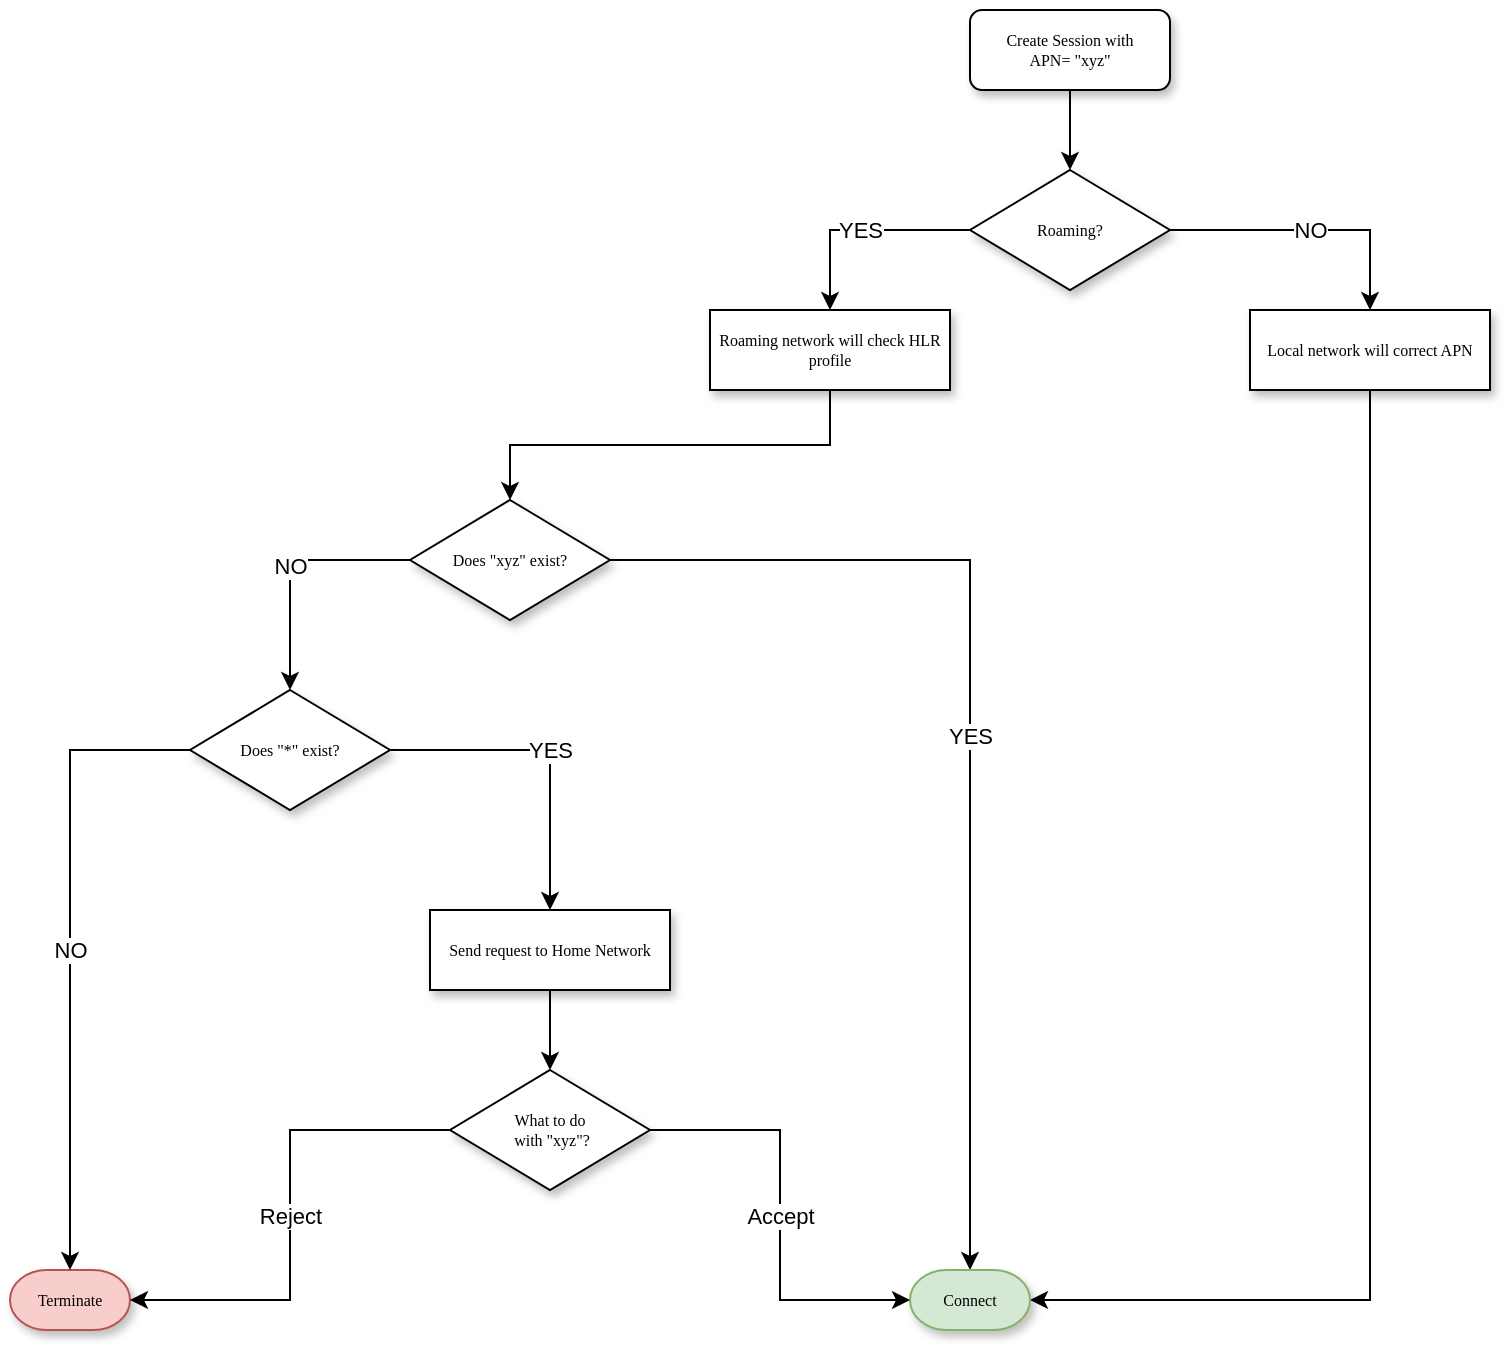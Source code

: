 <mxfile version="20.0.1" type="github">
  <diagram name="Page-1" id="edf60f1a-56cd-e834-aa8a-f176f3a09ee4">
    <mxGraphModel dx="1422" dy="794" grid="1" gridSize="10" guides="1" tooltips="1" connect="1" arrows="1" fold="1" page="1" pageScale="1" pageWidth="1100" pageHeight="850" background="none" math="0" shadow="0">
      <root>
        <mxCell id="0" />
        <mxCell id="1" parent="0" />
        <mxCell id="UMNf56YSut8aNhK5QYXs-3" style="edgeStyle=orthogonalEdgeStyle;rounded=0;orthogonalLoop=1;jettySize=auto;html=1;exitX=0.5;exitY=1;exitDx=0;exitDy=0;" edge="1" parent="1" source="UMNf56YSut8aNhK5QYXs-1" target="UMNf56YSut8aNhK5QYXs-2">
          <mxGeometry relative="1" as="geometry" />
        </mxCell>
        <mxCell id="UMNf56YSut8aNhK5QYXs-1" value="Create Session with&lt;br&gt;APN= &quot;xyz&quot;" style="rounded=1;whiteSpace=wrap;html=1;shadow=1;labelBackgroundColor=none;strokeWidth=1;fontFamily=Verdana;fontSize=8;align=center;" vertex="1" parent="1">
          <mxGeometry x="760" y="100" width="100" height="40" as="geometry" />
        </mxCell>
        <mxCell id="UMNf56YSut8aNhK5QYXs-12" value="YES" style="edgeStyle=orthogonalEdgeStyle;rounded=0;orthogonalLoop=1;jettySize=auto;html=1;exitX=0;exitY=0.5;exitDx=0;exitDy=0;entryX=0.5;entryY=0;entryDx=0;entryDy=0;" edge="1" parent="1" source="UMNf56YSut8aNhK5QYXs-2" target="UMNf56YSut8aNhK5QYXs-5">
          <mxGeometry relative="1" as="geometry" />
        </mxCell>
        <mxCell id="UMNf56YSut8aNhK5QYXs-13" value="NO" style="edgeStyle=orthogonalEdgeStyle;rounded=0;orthogonalLoop=1;jettySize=auto;html=1;exitX=1;exitY=0.5;exitDx=0;exitDy=0;entryX=0.5;entryY=0;entryDx=0;entryDy=0;" edge="1" parent="1" source="UMNf56YSut8aNhK5QYXs-2" target="UMNf56YSut8aNhK5QYXs-4">
          <mxGeometry relative="1" as="geometry" />
        </mxCell>
        <mxCell id="UMNf56YSut8aNhK5QYXs-2" value="Roaming?" style="rhombus;whiteSpace=wrap;html=1;rounded=0;shadow=1;labelBackgroundColor=none;strokeWidth=1;fontFamily=Verdana;fontSize=8;align=center;" vertex="1" parent="1">
          <mxGeometry x="760" y="180" width="100" height="60" as="geometry" />
        </mxCell>
        <mxCell id="UMNf56YSut8aNhK5QYXs-10" style="edgeStyle=orthogonalEdgeStyle;rounded=0;orthogonalLoop=1;jettySize=auto;html=1;exitX=0.5;exitY=1;exitDx=0;exitDy=0;entryX=1;entryY=0.5;entryDx=0;entryDy=0;entryPerimeter=0;" edge="1" parent="1" source="UMNf56YSut8aNhK5QYXs-4" target="UMNf56YSut8aNhK5QYXs-8">
          <mxGeometry relative="1" as="geometry" />
        </mxCell>
        <mxCell id="UMNf56YSut8aNhK5QYXs-4" value="Local network will correct APN" style="whiteSpace=wrap;html=1;rounded=0;shadow=1;labelBackgroundColor=none;strokeWidth=1;fontFamily=Verdana;fontSize=8;align=center;" vertex="1" parent="1">
          <mxGeometry x="900" y="250" width="120" height="40" as="geometry" />
        </mxCell>
        <mxCell id="UMNf56YSut8aNhK5QYXs-11" style="edgeStyle=orthogonalEdgeStyle;rounded=0;orthogonalLoop=1;jettySize=auto;html=1;exitX=0.5;exitY=1;exitDx=0;exitDy=0;" edge="1" parent="1" source="UMNf56YSut8aNhK5QYXs-5" target="UMNf56YSut8aNhK5QYXs-7">
          <mxGeometry relative="1" as="geometry" />
        </mxCell>
        <mxCell id="UMNf56YSut8aNhK5QYXs-5" value="Roaming network will check HLR profile" style="whiteSpace=wrap;html=1;rounded=0;shadow=1;labelBackgroundColor=none;strokeWidth=1;fontFamily=Verdana;fontSize=8;align=center;" vertex="1" parent="1">
          <mxGeometry x="630" y="250" width="120" height="40" as="geometry" />
        </mxCell>
        <mxCell id="UMNf56YSut8aNhK5QYXs-24" value="YES" style="edgeStyle=orthogonalEdgeStyle;rounded=0;orthogonalLoop=1;jettySize=auto;html=1;entryX=0.5;entryY=0;entryDx=0;entryDy=0;entryPerimeter=0;" edge="1" parent="1" source="UMNf56YSut8aNhK5QYXs-7" target="UMNf56YSut8aNhK5QYXs-8">
          <mxGeometry relative="1" as="geometry" />
        </mxCell>
        <mxCell id="UMNf56YSut8aNhK5QYXs-25" value="NO" style="edgeStyle=orthogonalEdgeStyle;rounded=0;orthogonalLoop=1;jettySize=auto;html=1;entryX=0.5;entryY=0;entryDx=0;entryDy=0;" edge="1" parent="1" source="UMNf56YSut8aNhK5QYXs-7" target="UMNf56YSut8aNhK5QYXs-21">
          <mxGeometry relative="1" as="geometry" />
        </mxCell>
        <mxCell id="UMNf56YSut8aNhK5QYXs-7" value="Does &quot;xyz&quot; exist?" style="rhombus;whiteSpace=wrap;html=1;rounded=0;shadow=1;labelBackgroundColor=none;strokeWidth=1;fontFamily=Verdana;fontSize=8;align=center;" vertex="1" parent="1">
          <mxGeometry x="480" y="345" width="100" height="60" as="geometry" />
        </mxCell>
        <mxCell id="UMNf56YSut8aNhK5QYXs-8" value="Connect" style="strokeWidth=1;html=1;shape=mxgraph.flowchart.terminator;whiteSpace=wrap;rounded=0;shadow=1;labelBackgroundColor=none;fontFamily=Verdana;fontSize=8;align=center;fillColor=#d5e8d4;strokeColor=#82b366;" vertex="1" parent="1">
          <mxGeometry x="730" y="730" width="60" height="30" as="geometry" />
        </mxCell>
        <mxCell id="UMNf56YSut8aNhK5QYXs-18" value="Terminate" style="strokeWidth=1;html=1;shape=mxgraph.flowchart.terminator;whiteSpace=wrap;rounded=0;shadow=1;labelBackgroundColor=none;fontFamily=Verdana;fontSize=8;align=center;fillColor=#f8cecc;strokeColor=#b85450;" vertex="1" parent="1">
          <mxGeometry x="280" y="730" width="60" height="30" as="geometry" />
        </mxCell>
        <mxCell id="UMNf56YSut8aNhK5QYXs-26" value="NO" style="edgeStyle=orthogonalEdgeStyle;rounded=0;orthogonalLoop=1;jettySize=auto;html=1;entryX=0.5;entryY=0;entryDx=0;entryDy=0;entryPerimeter=0;" edge="1" parent="1" source="UMNf56YSut8aNhK5QYXs-21" target="UMNf56YSut8aNhK5QYXs-18">
          <mxGeometry relative="1" as="geometry" />
        </mxCell>
        <mxCell id="UMNf56YSut8aNhK5QYXs-29" value="YES" style="edgeStyle=orthogonalEdgeStyle;rounded=0;orthogonalLoop=1;jettySize=auto;html=1;" edge="1" parent="1" source="UMNf56YSut8aNhK5QYXs-21" target="UMNf56YSut8aNhK5QYXs-28">
          <mxGeometry relative="1" as="geometry" />
        </mxCell>
        <mxCell id="UMNf56YSut8aNhK5QYXs-21" value="Does &quot;*&quot; exist?" style="rhombus;whiteSpace=wrap;html=1;rounded=0;shadow=1;labelBackgroundColor=none;strokeWidth=1;fontFamily=Verdana;fontSize=8;align=center;" vertex="1" parent="1">
          <mxGeometry x="370" y="440" width="100" height="60" as="geometry" />
        </mxCell>
        <mxCell id="UMNf56YSut8aNhK5QYXs-32" style="edgeStyle=orthogonalEdgeStyle;rounded=0;orthogonalLoop=1;jettySize=auto;html=1;entryX=0.5;entryY=0;entryDx=0;entryDy=0;" edge="1" parent="1" source="UMNf56YSut8aNhK5QYXs-28" target="UMNf56YSut8aNhK5QYXs-31">
          <mxGeometry relative="1" as="geometry" />
        </mxCell>
        <mxCell id="UMNf56YSut8aNhK5QYXs-28" value="Send request to Home Network" style="whiteSpace=wrap;html=1;rounded=0;shadow=1;labelBackgroundColor=none;strokeWidth=1;fontFamily=Verdana;fontSize=8;align=center;" vertex="1" parent="1">
          <mxGeometry x="490" y="550" width="120" height="40" as="geometry" />
        </mxCell>
        <mxCell id="UMNf56YSut8aNhK5QYXs-33" value="Accept" style="edgeStyle=orthogonalEdgeStyle;rounded=0;orthogonalLoop=1;jettySize=auto;html=1;entryX=0;entryY=0.5;entryDx=0;entryDy=0;entryPerimeter=0;" edge="1" parent="1" source="UMNf56YSut8aNhK5QYXs-31" target="UMNf56YSut8aNhK5QYXs-8">
          <mxGeometry relative="1" as="geometry" />
        </mxCell>
        <mxCell id="UMNf56YSut8aNhK5QYXs-35" value="Reject" style="edgeStyle=orthogonalEdgeStyle;rounded=0;orthogonalLoop=1;jettySize=auto;html=1;entryX=1;entryY=0.5;entryDx=0;entryDy=0;entryPerimeter=0;" edge="1" parent="1" source="UMNf56YSut8aNhK5QYXs-31" target="UMNf56YSut8aNhK5QYXs-18">
          <mxGeometry relative="1" as="geometry" />
        </mxCell>
        <mxCell id="UMNf56YSut8aNhK5QYXs-31" value="What to do&lt;br&gt;&amp;nbsp;with &quot;xyz&quot;?" style="rhombus;whiteSpace=wrap;html=1;rounded=0;shadow=1;labelBackgroundColor=none;strokeWidth=1;fontFamily=Verdana;fontSize=8;align=center;" vertex="1" parent="1">
          <mxGeometry x="500" y="630" width="100" height="60" as="geometry" />
        </mxCell>
      </root>
    </mxGraphModel>
  </diagram>
</mxfile>
